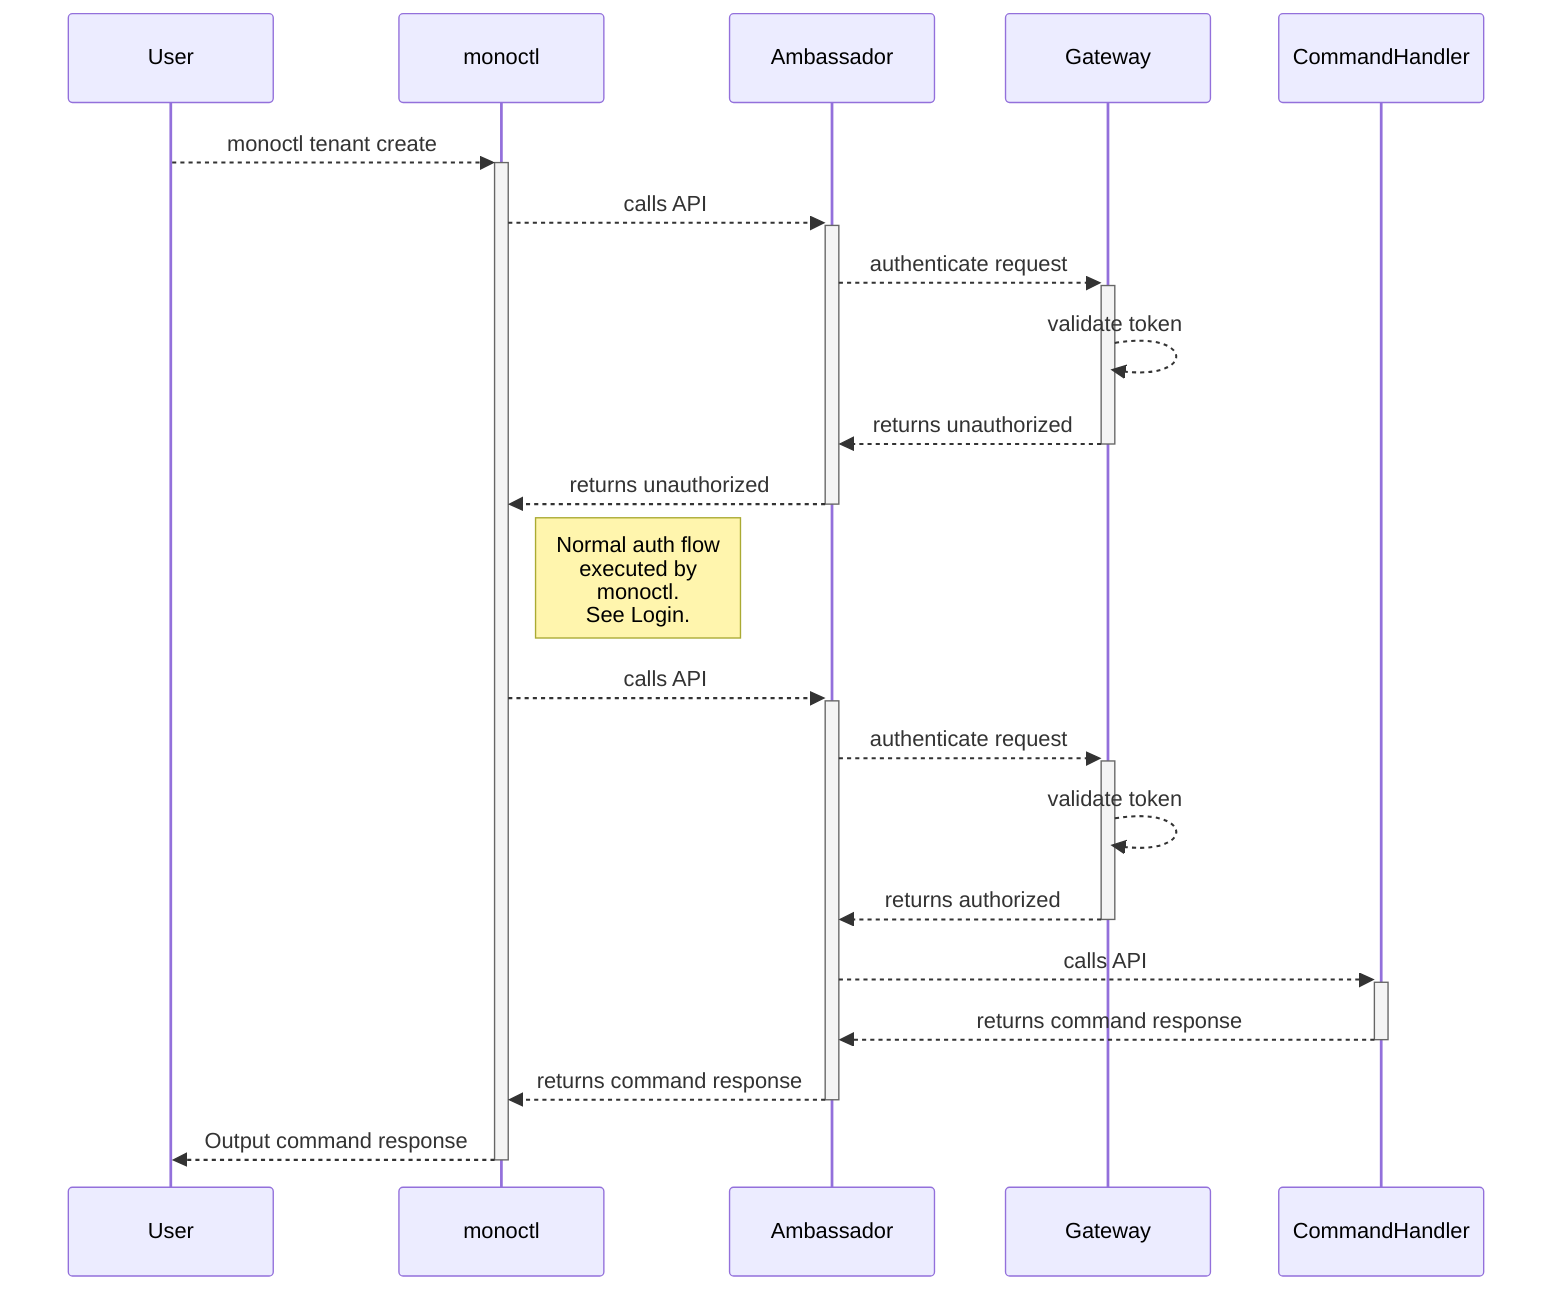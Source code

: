 sequenceDiagram
    participant U as User
    participant M as monoctl
    participant A as Ambassador
    participant G as Gateway
    participant C as CommandHandler
    U-->>+M: monoctl tenant create
    M-->>+A: calls API
    A-->>+G: authenticate request
    G-->>G: validate token
    G-->>-A: returns unauthorized
    A-->>-M: returns unauthorized
    Note right of M: Normal auth flow<br> executed by<br>monoctl.<br>See Login.
    M-->>+A: calls API
    A-->>+G: authenticate request
    G-->>G: validate token
    G-->>-A: returns authorized
    A-->>+C: calls API
    C-->>-A: returns command response
    A-->>-M: returns command response
    M-->>-U: Output command response